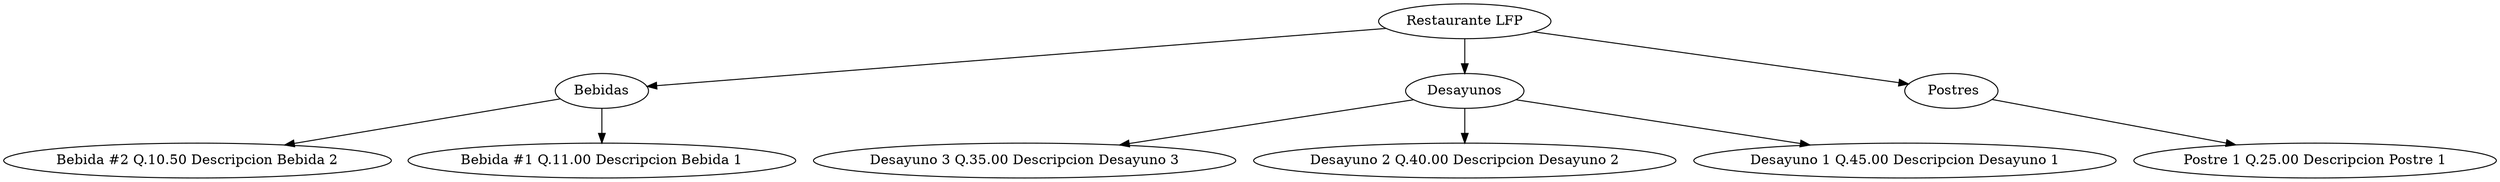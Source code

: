 // Grafica Restaurante
digraph {
	A [label="Restaurante LFP"]
	C [label=Bebidas]
	A -> C
	a [label="Bebida #2 Q.10.50 Descripcion Bebida 2"]
	C -> a
	b [label="Bebida #1 Q.11.00 Descripcion Bebida 1"]
	C -> b
	D [label=Desayunos]
	A -> D
	c [label="Desayuno 3 Q.35.00 Descripcion Desayuno 3"]
	D -> c
	d [label="Desayuno 2 Q.40.00 Descripcion Desayuno 2"]
	D -> d
	e [label="Desayuno 1 Q.45.00 Descripcion Desayuno 1"]
	D -> e
	E [label=" Postres"]
	A -> E
	f [label="Postre 1 Q.25.00 Descripcion Postre 1"]
	E -> f
}
